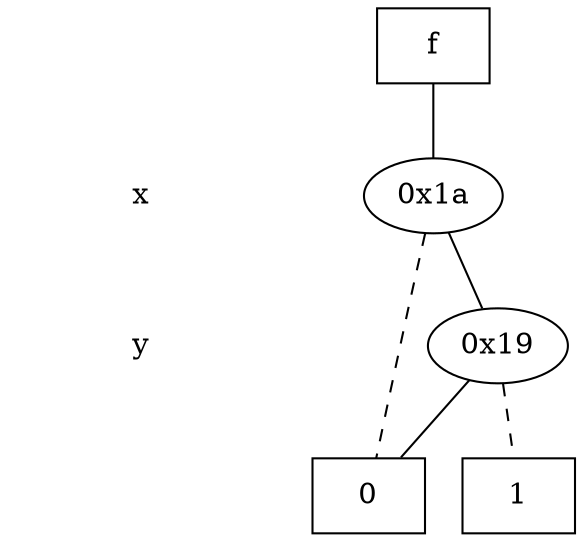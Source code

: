 digraph "DD" {
size = "7.5,10"
center = true;
edge [dir = none];
{ node [shape = plaintext];
  edge [style = invis];
  "CONST NODES" [style = invis];
" x " -> " y " -> "CONST NODES"; 
}
{ rank = same; node [shape = box]; edge [style = invis];
"  f  "; }
{ rank = same; " x ";
"0x1a";
}
{ rank = same; " y ";
"0x19";
}
{ rank = same; "CONST NODES";
{ node [shape = box]; "0x11";
"0x10";
}
}
"  f  " -> "0x1a" [style = solid];
"0x1a" -> "0x19";
"0x1a" -> "0x11" [style = dashed];
"0x19" -> "0x11";
"0x19" -> "0x10" [style = dashed];
"0x11" [label = "0"];
"0x10" [label = "1"];
}
